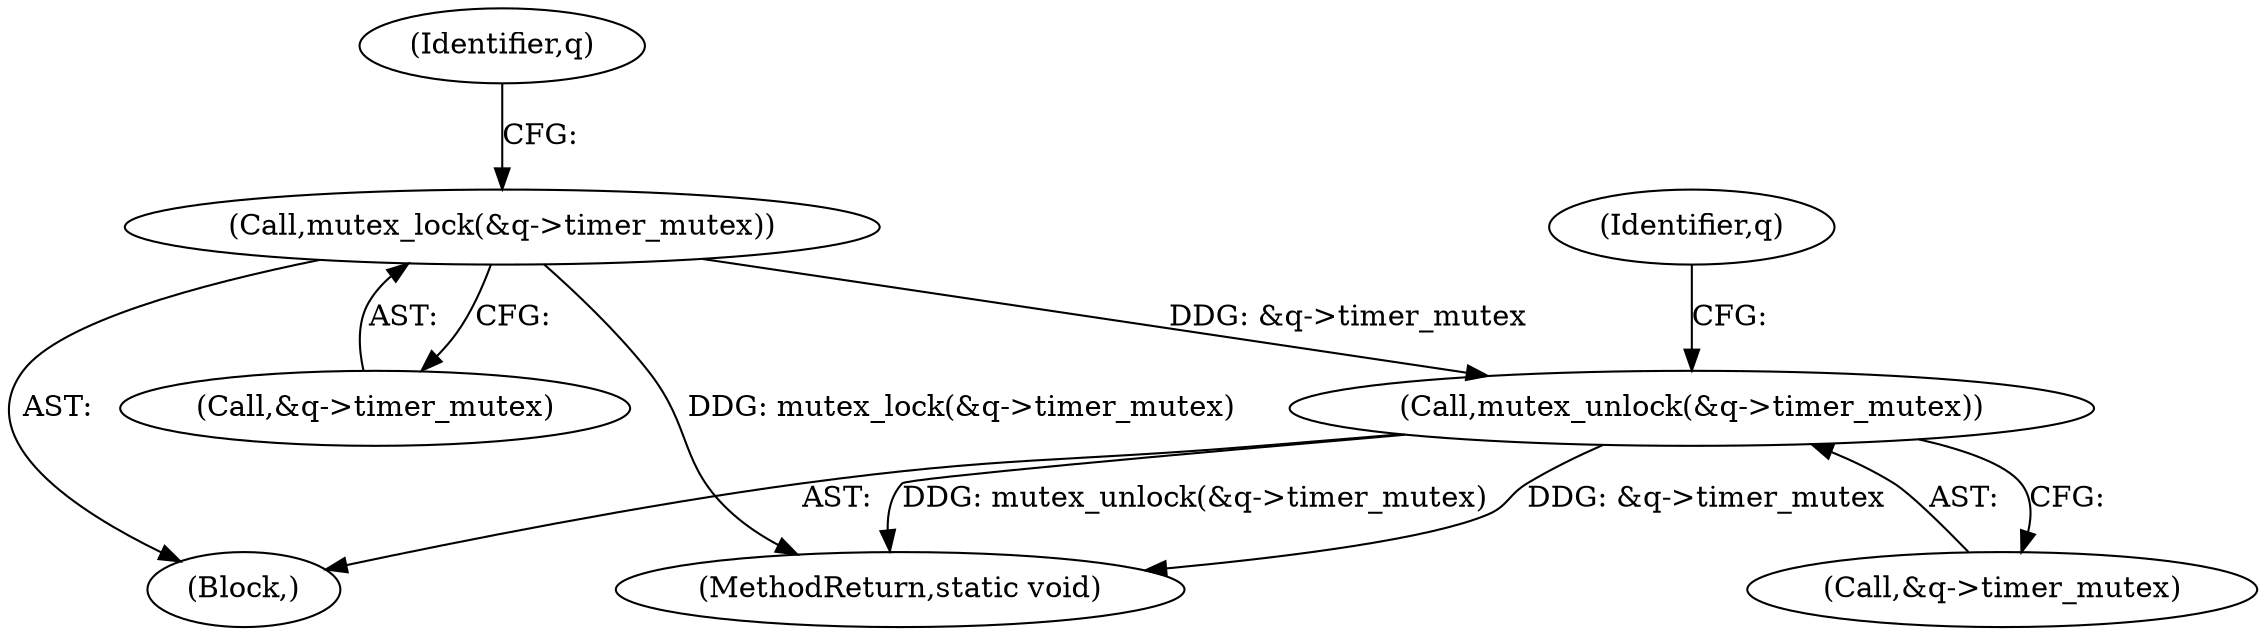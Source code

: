 digraph "0_linux_3567eb6af614dac436c4b16a8d426f9faed639b3@API" {
"1000117" [label="(Call,mutex_unlock(&q->timer_mutex))"];
"1000106" [label="(Call,mutex_lock(&q->timer_mutex))"];
"1000117" [label="(Call,mutex_unlock(&q->timer_mutex))"];
"1000107" [label="(Call,&q->timer_mutex)"];
"1000125" [label="(Identifier,q)"];
"1000105" [label="(Block,)"];
"1000113" [label="(Identifier,q)"];
"1000106" [label="(Call,mutex_lock(&q->timer_mutex))"];
"1000118" [label="(Call,&q->timer_mutex)"];
"1000144" [label="(MethodReturn,static void)"];
"1000117" -> "1000105"  [label="AST: "];
"1000117" -> "1000118"  [label="CFG: "];
"1000118" -> "1000117"  [label="AST: "];
"1000125" -> "1000117"  [label="CFG: "];
"1000117" -> "1000144"  [label="DDG: mutex_unlock(&q->timer_mutex)"];
"1000117" -> "1000144"  [label="DDG: &q->timer_mutex"];
"1000106" -> "1000117"  [label="DDG: &q->timer_mutex"];
"1000106" -> "1000105"  [label="AST: "];
"1000106" -> "1000107"  [label="CFG: "];
"1000107" -> "1000106"  [label="AST: "];
"1000113" -> "1000106"  [label="CFG: "];
"1000106" -> "1000144"  [label="DDG: mutex_lock(&q->timer_mutex)"];
}
